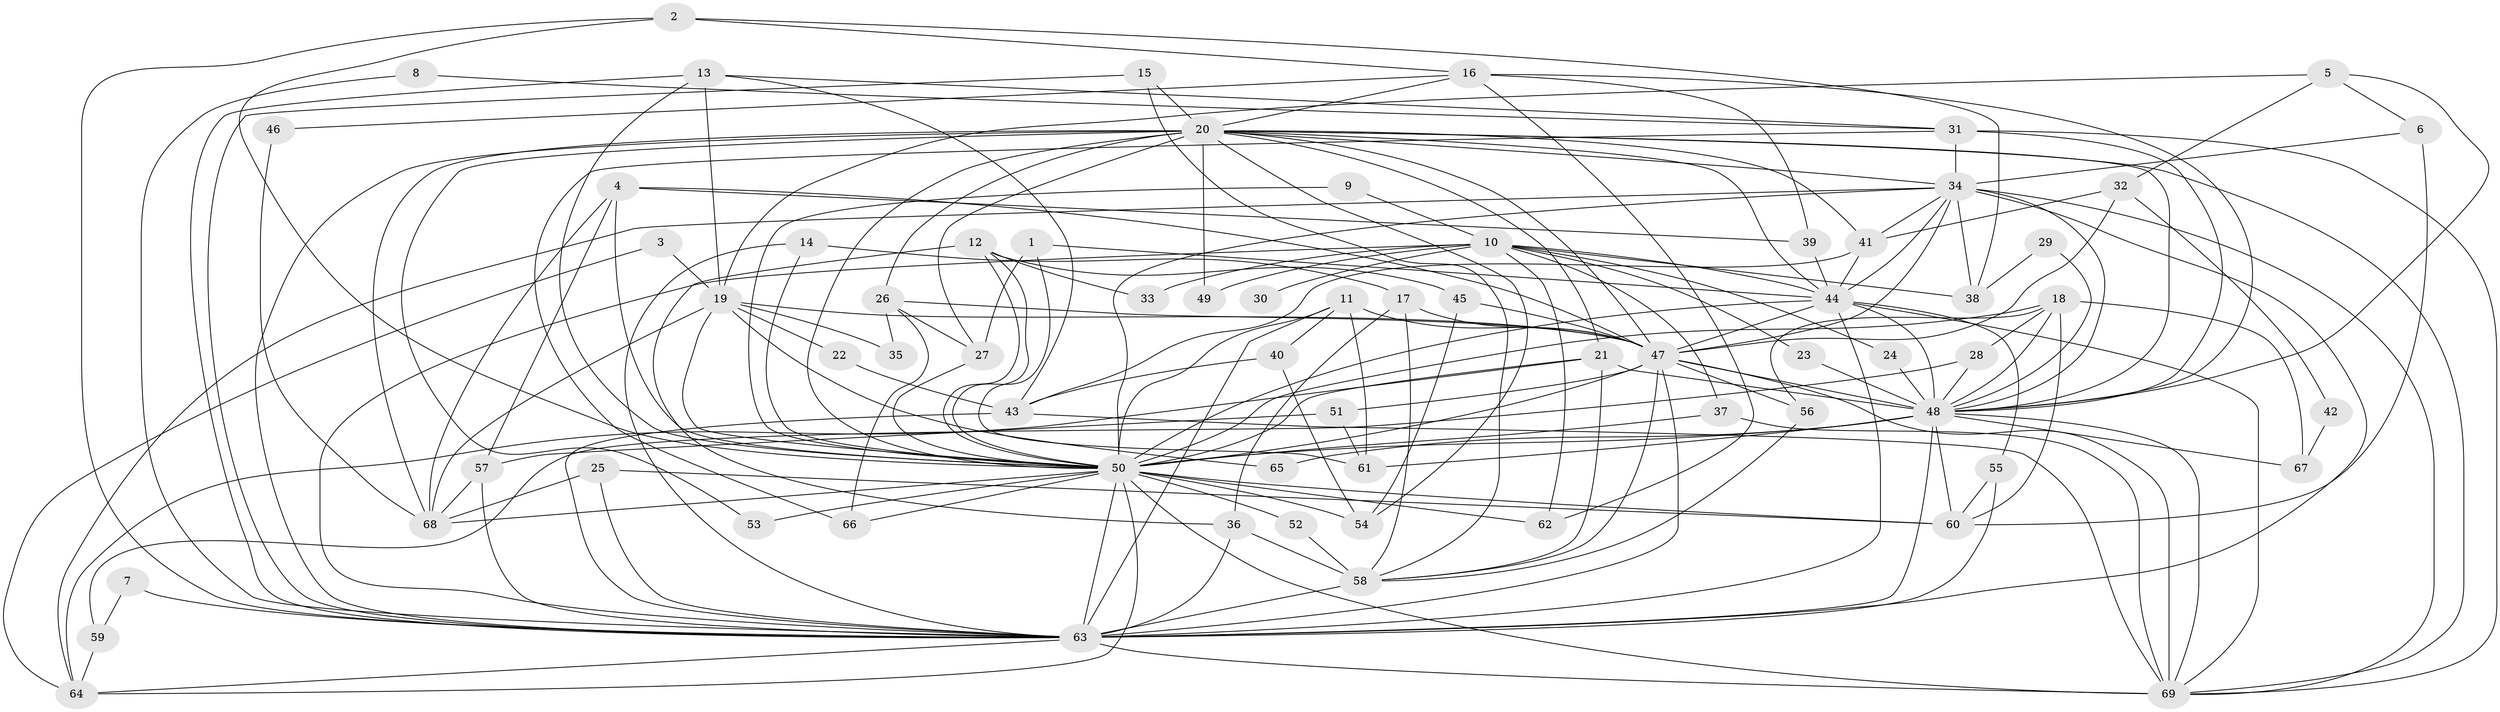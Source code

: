 // original degree distribution, {16: 0.007246376811594203, 27: 0.007246376811594203, 24: 0.007246376811594203, 19: 0.007246376811594203, 17: 0.007246376811594203, 26: 0.007246376811594203, 30: 0.007246376811594203, 22: 0.007246376811594203, 18: 0.007246376811594203, 15: 0.007246376811594203, 8: 0.007246376811594203, 5: 0.043478260869565216, 10: 0.007246376811594203, 3: 0.1956521739130435, 4: 0.10144927536231885, 13: 0.007246376811594203, 6: 0.036231884057971016, 2: 0.5144927536231884, 11: 0.007246376811594203, 7: 0.007246376811594203}
// Generated by graph-tools (version 1.1) at 2025/01/03/09/25 03:01:29]
// undirected, 69 vertices, 184 edges
graph export_dot {
graph [start="1"]
  node [color=gray90,style=filled];
  1;
  2;
  3;
  4;
  5;
  6;
  7;
  8;
  9;
  10;
  11;
  12;
  13;
  14;
  15;
  16;
  17;
  18;
  19;
  20;
  21;
  22;
  23;
  24;
  25;
  26;
  27;
  28;
  29;
  30;
  31;
  32;
  33;
  34;
  35;
  36;
  37;
  38;
  39;
  40;
  41;
  42;
  43;
  44;
  45;
  46;
  47;
  48;
  49;
  50;
  51;
  52;
  53;
  54;
  55;
  56;
  57;
  58;
  59;
  60;
  61;
  62;
  63;
  64;
  65;
  66;
  67;
  68;
  69;
  1 -- 27 [weight=1.0];
  1 -- 44 [weight=1.0];
  1 -- 50 [weight=1.0];
  2 -- 16 [weight=1.0];
  2 -- 38 [weight=1.0];
  2 -- 50 [weight=1.0];
  2 -- 63 [weight=1.0];
  3 -- 19 [weight=1.0];
  3 -- 64 [weight=1.0];
  4 -- 39 [weight=1.0];
  4 -- 47 [weight=1.0];
  4 -- 50 [weight=1.0];
  4 -- 57 [weight=1.0];
  4 -- 68 [weight=1.0];
  5 -- 6 [weight=1.0];
  5 -- 19 [weight=1.0];
  5 -- 32 [weight=1.0];
  5 -- 48 [weight=1.0];
  6 -- 34 [weight=2.0];
  6 -- 60 [weight=1.0];
  7 -- 59 [weight=1.0];
  7 -- 63 [weight=2.0];
  8 -- 31 [weight=1.0];
  8 -- 63 [weight=1.0];
  9 -- 10 [weight=1.0];
  9 -- 50 [weight=1.0];
  10 -- 23 [weight=1.0];
  10 -- 24 [weight=1.0];
  10 -- 30 [weight=1.0];
  10 -- 33 [weight=1.0];
  10 -- 37 [weight=1.0];
  10 -- 38 [weight=1.0];
  10 -- 44 [weight=1.0];
  10 -- 49 [weight=1.0];
  10 -- 62 [weight=1.0];
  10 -- 63 [weight=2.0];
  11 -- 40 [weight=1.0];
  11 -- 47 [weight=1.0];
  11 -- 50 [weight=1.0];
  11 -- 61 [weight=1.0];
  11 -- 63 [weight=1.0];
  12 -- 33 [weight=1.0];
  12 -- 36 [weight=1.0];
  12 -- 45 [weight=1.0];
  12 -- 50 [weight=1.0];
  12 -- 61 [weight=1.0];
  13 -- 19 [weight=1.0];
  13 -- 31 [weight=1.0];
  13 -- 43 [weight=1.0];
  13 -- 50 [weight=1.0];
  13 -- 63 [weight=1.0];
  14 -- 17 [weight=1.0];
  14 -- 50 [weight=1.0];
  14 -- 63 [weight=1.0];
  15 -- 20 [weight=1.0];
  15 -- 58 [weight=1.0];
  15 -- 63 [weight=1.0];
  16 -- 20 [weight=1.0];
  16 -- 39 [weight=1.0];
  16 -- 46 [weight=1.0];
  16 -- 48 [weight=1.0];
  16 -- 62 [weight=1.0];
  17 -- 36 [weight=1.0];
  17 -- 47 [weight=1.0];
  17 -- 58 [weight=1.0];
  18 -- 28 [weight=1.0];
  18 -- 48 [weight=1.0];
  18 -- 50 [weight=1.0];
  18 -- 56 [weight=1.0];
  18 -- 60 [weight=1.0];
  18 -- 67 [weight=2.0];
  19 -- 22 [weight=1.0];
  19 -- 35 [weight=1.0];
  19 -- 47 [weight=1.0];
  19 -- 50 [weight=1.0];
  19 -- 65 [weight=1.0];
  19 -- 68 [weight=1.0];
  20 -- 21 [weight=1.0];
  20 -- 26 [weight=1.0];
  20 -- 27 [weight=1.0];
  20 -- 34 [weight=1.0];
  20 -- 41 [weight=1.0];
  20 -- 44 [weight=1.0];
  20 -- 47 [weight=1.0];
  20 -- 48 [weight=1.0];
  20 -- 49 [weight=1.0];
  20 -- 50 [weight=3.0];
  20 -- 53 [weight=1.0];
  20 -- 54 [weight=1.0];
  20 -- 63 [weight=3.0];
  20 -- 68 [weight=1.0];
  20 -- 69 [weight=2.0];
  21 -- 48 [weight=1.0];
  21 -- 50 [weight=1.0];
  21 -- 58 [weight=1.0];
  21 -- 64 [weight=1.0];
  22 -- 43 [weight=1.0];
  23 -- 48 [weight=1.0];
  24 -- 48 [weight=1.0];
  25 -- 60 [weight=1.0];
  25 -- 63 [weight=1.0];
  25 -- 68 [weight=1.0];
  26 -- 27 [weight=1.0];
  26 -- 35 [weight=1.0];
  26 -- 47 [weight=1.0];
  26 -- 66 [weight=1.0];
  27 -- 50 [weight=1.0];
  28 -- 48 [weight=1.0];
  28 -- 59 [weight=1.0];
  29 -- 38 [weight=1.0];
  29 -- 48 [weight=1.0];
  31 -- 34 [weight=1.0];
  31 -- 48 [weight=2.0];
  31 -- 66 [weight=1.0];
  31 -- 69 [weight=1.0];
  32 -- 41 [weight=1.0];
  32 -- 42 [weight=1.0];
  32 -- 47 [weight=1.0];
  34 -- 38 [weight=1.0];
  34 -- 41 [weight=1.0];
  34 -- 44 [weight=1.0];
  34 -- 47 [weight=1.0];
  34 -- 48 [weight=1.0];
  34 -- 50 [weight=2.0];
  34 -- 63 [weight=3.0];
  34 -- 64 [weight=1.0];
  34 -- 69 [weight=1.0];
  36 -- 58 [weight=2.0];
  36 -- 63 [weight=1.0];
  37 -- 50 [weight=1.0];
  37 -- 69 [weight=1.0];
  39 -- 44 [weight=1.0];
  40 -- 43 [weight=1.0];
  40 -- 54 [weight=1.0];
  41 -- 43 [weight=1.0];
  41 -- 44 [weight=1.0];
  42 -- 67 [weight=1.0];
  43 -- 63 [weight=1.0];
  43 -- 69 [weight=1.0];
  44 -- 47 [weight=1.0];
  44 -- 48 [weight=1.0];
  44 -- 50 [weight=3.0];
  44 -- 55 [weight=1.0];
  44 -- 63 [weight=2.0];
  44 -- 69 [weight=2.0];
  45 -- 47 [weight=1.0];
  45 -- 54 [weight=1.0];
  46 -- 68 [weight=1.0];
  47 -- 48 [weight=1.0];
  47 -- 50 [weight=3.0];
  47 -- 51 [weight=1.0];
  47 -- 56 [weight=2.0];
  47 -- 58 [weight=1.0];
  47 -- 63 [weight=3.0];
  47 -- 69 [weight=1.0];
  48 -- 50 [weight=4.0];
  48 -- 60 [weight=1.0];
  48 -- 61 [weight=1.0];
  48 -- 63 [weight=2.0];
  48 -- 65 [weight=1.0];
  48 -- 67 [weight=1.0];
  48 -- 69 [weight=1.0];
  50 -- 52 [weight=1.0];
  50 -- 53 [weight=1.0];
  50 -- 54 [weight=1.0];
  50 -- 60 [weight=3.0];
  50 -- 62 [weight=1.0];
  50 -- 63 [weight=5.0];
  50 -- 64 [weight=1.0];
  50 -- 66 [weight=1.0];
  50 -- 68 [weight=1.0];
  50 -- 69 [weight=3.0];
  51 -- 57 [weight=1.0];
  51 -- 61 [weight=1.0];
  52 -- 58 [weight=1.0];
  55 -- 60 [weight=1.0];
  55 -- 63 [weight=1.0];
  56 -- 58 [weight=2.0];
  57 -- 63 [weight=1.0];
  57 -- 68 [weight=1.0];
  58 -- 63 [weight=3.0];
  59 -- 64 [weight=1.0];
  63 -- 64 [weight=1.0];
  63 -- 69 [weight=2.0];
}
